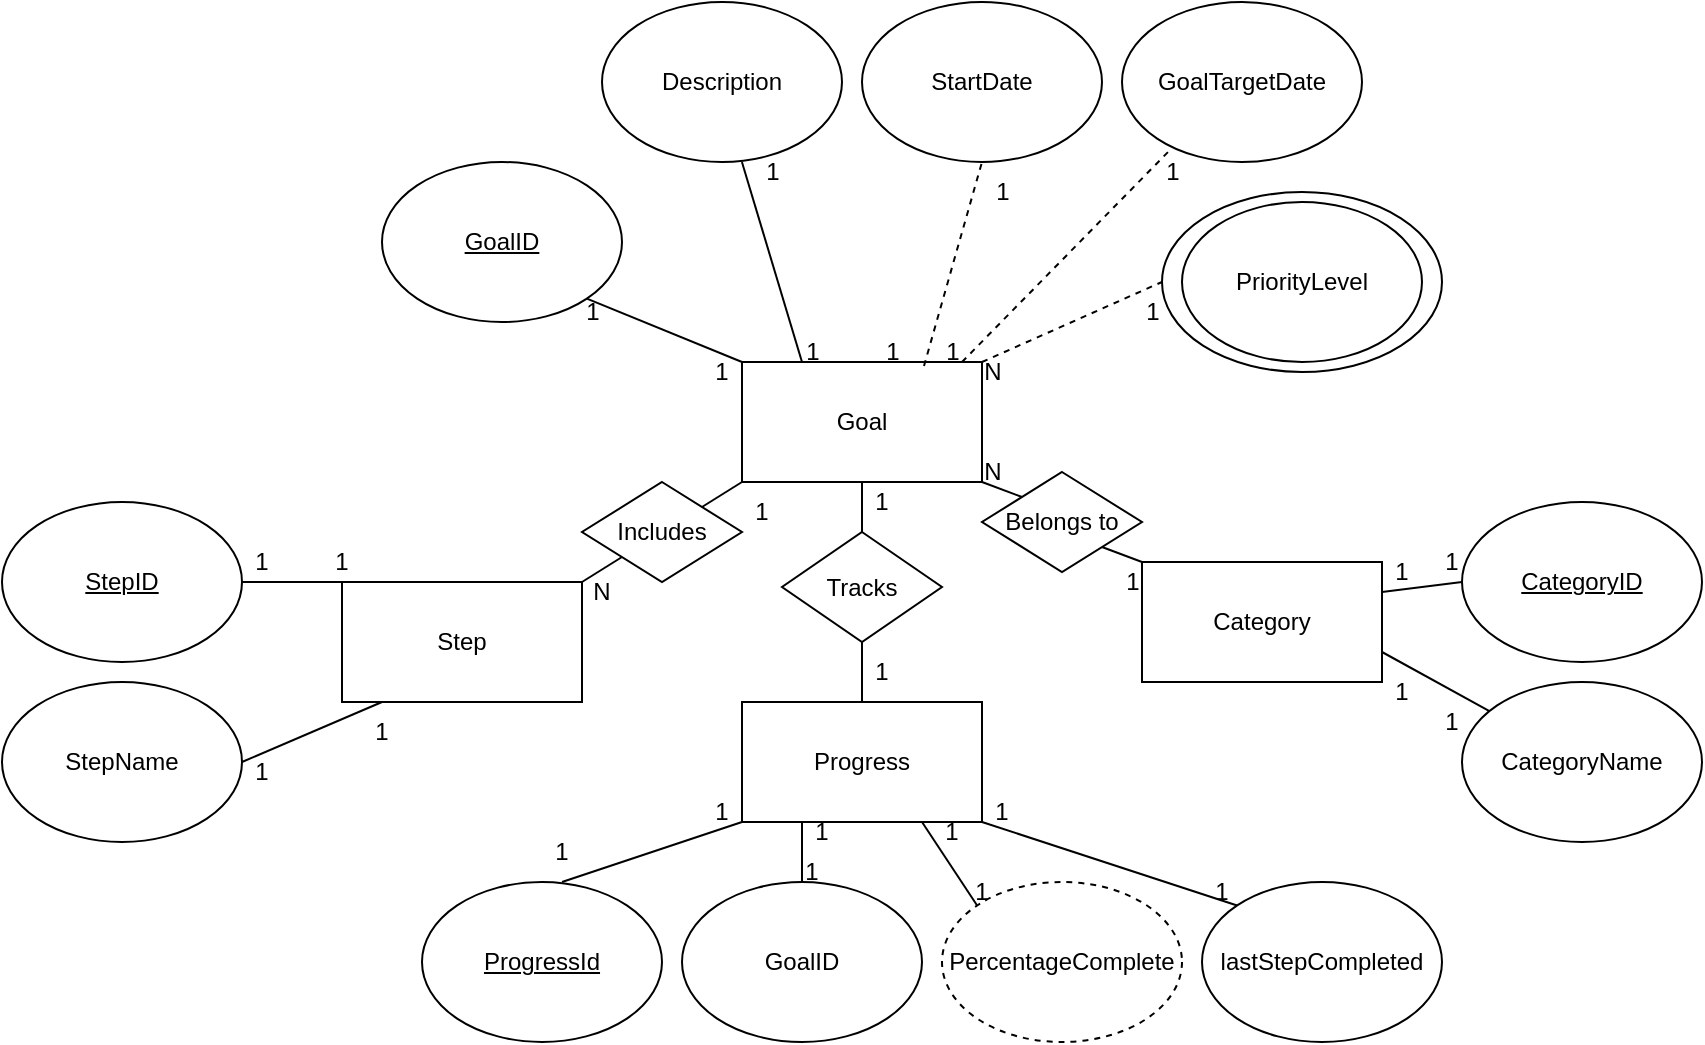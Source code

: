 <?xml version="1.0" encoding="UTF-8"?>
<mxfile version="26.0.10">
  <diagram name="Page-1" id="1hPKoIEHKcbGvI_iwwUf">
    <mxGraphModel dx="1804" dy="1656" grid="1" gridSize="10" guides="1" tooltips="1" connect="1" arrows="1" fold="1" page="1" pageScale="1" pageWidth="850" pageHeight="1100" math="0" shadow="0">
      <root>
        <mxCell id="0" />
        <mxCell id="1" parent="0" />
        <mxCell id="p6DwhiF-Mg2G8dND3doh-1" value="Goal" style="rounded=0;whiteSpace=wrap;html=1;" parent="1" vertex="1">
          <mxGeometry x="300" y="100" width="120" height="60" as="geometry" />
        </mxCell>
        <mxCell id="p6DwhiF-Mg2G8dND3doh-2" value="Progress" style="rounded=0;whiteSpace=wrap;html=1;" parent="1" vertex="1">
          <mxGeometry x="300" y="270" width="120" height="60" as="geometry" />
        </mxCell>
        <mxCell id="p6DwhiF-Mg2G8dND3doh-3" value="Step" style="rounded=0;whiteSpace=wrap;html=1;" parent="1" vertex="1">
          <mxGeometry x="100" y="210" width="120" height="60" as="geometry" />
        </mxCell>
        <mxCell id="p6DwhiF-Mg2G8dND3doh-4" value="Category" style="rounded=0;whiteSpace=wrap;html=1;" parent="1" vertex="1">
          <mxGeometry x="500" y="200" width="120" height="60" as="geometry" />
        </mxCell>
        <mxCell id="p6DwhiF-Mg2G8dND3doh-5" value="&lt;u&gt;GoalID&lt;/u&gt;" style="ellipse;whiteSpace=wrap;html=1;" parent="1" vertex="1">
          <mxGeometry x="120" width="120" height="80" as="geometry" />
        </mxCell>
        <mxCell id="p6DwhiF-Mg2G8dND3doh-8" value="Description" style="ellipse;whiteSpace=wrap;html=1;" parent="1" vertex="1">
          <mxGeometry x="230" y="-80" width="120" height="80" as="geometry" />
        </mxCell>
        <mxCell id="p6DwhiF-Mg2G8dND3doh-10" value="" style="endArrow=none;html=1;rounded=0;entryX=1;entryY=1;entryDx=0;entryDy=0;exitX=0;exitY=0;exitDx=0;exitDy=0;" parent="1" source="UJToKRcdWho7xmVPFwm1-57" target="p6DwhiF-Mg2G8dND3doh-1" edge="1">
          <mxGeometry width="50" height="50" relative="1" as="geometry">
            <mxPoint x="400" y="310" as="sourcePoint" />
            <mxPoint x="450" y="260" as="targetPoint" />
          </mxGeometry>
        </mxCell>
        <mxCell id="p6DwhiF-Mg2G8dND3doh-11" value="StartDate" style="ellipse;whiteSpace=wrap;html=1;" parent="1" vertex="1">
          <mxGeometry x="360" y="-80" width="120" height="80" as="geometry" />
        </mxCell>
        <mxCell id="p6DwhiF-Mg2G8dND3doh-12" value="GoalTargetDate" style="ellipse;whiteSpace=wrap;html=1;" parent="1" vertex="1">
          <mxGeometry x="490" y="-80" width="120" height="80" as="geometry" />
        </mxCell>
        <mxCell id="p6DwhiF-Mg2G8dND3doh-13" value="" style="endArrow=none;html=1;rounded=0;entryX=1;entryY=1;entryDx=0;entryDy=0;exitX=0;exitY=0;exitDx=0;exitDy=0;" parent="1" source="p6DwhiF-Mg2G8dND3doh-1" target="p6DwhiF-Mg2G8dND3doh-5" edge="1">
          <mxGeometry width="50" height="50" relative="1" as="geometry">
            <mxPoint x="400" y="190" as="sourcePoint" />
            <mxPoint x="450" y="140" as="targetPoint" />
          </mxGeometry>
        </mxCell>
        <mxCell id="p6DwhiF-Mg2G8dND3doh-14" value="" style="endArrow=none;html=1;rounded=0;entryX=0.583;entryY=1;entryDx=0;entryDy=0;entryPerimeter=0;exitX=0.25;exitY=0;exitDx=0;exitDy=0;" parent="1" source="p6DwhiF-Mg2G8dND3doh-1" target="p6DwhiF-Mg2G8dND3doh-8" edge="1">
          <mxGeometry width="50" height="50" relative="1" as="geometry">
            <mxPoint x="400" y="190" as="sourcePoint" />
            <mxPoint x="450" y="140" as="targetPoint" />
          </mxGeometry>
        </mxCell>
        <mxCell id="p6DwhiF-Mg2G8dND3doh-17" value="1" style="text;html=1;align=center;verticalAlign=middle;resizable=0;points=[];autosize=1;strokeColor=none;fillColor=none;" parent="1" vertex="1">
          <mxGeometry x="480" y="195" width="30" height="30" as="geometry" />
        </mxCell>
        <mxCell id="p6DwhiF-Mg2G8dND3doh-18" value="N" style="text;html=1;align=center;verticalAlign=middle;resizable=0;points=[];autosize=1;strokeColor=none;fillColor=none;" parent="1" vertex="1">
          <mxGeometry x="410" y="140" width="30" height="30" as="geometry" />
        </mxCell>
        <mxCell id="p6DwhiF-Mg2G8dND3doh-19" value="PriorityLevel" style="ellipse;whiteSpace=wrap;html=1;" parent="1" vertex="1">
          <mxGeometry x="520" y="20" width="120" height="80" as="geometry" />
        </mxCell>
        <mxCell id="p6DwhiF-Mg2G8dND3doh-21" value="N" style="text;html=1;align=center;verticalAlign=middle;resizable=0;points=[];autosize=1;strokeColor=none;fillColor=none;" parent="1" vertex="1">
          <mxGeometry x="410" y="90" width="30" height="30" as="geometry" />
        </mxCell>
        <mxCell id="p6DwhiF-Mg2G8dND3doh-22" value="1" style="text;html=1;align=center;verticalAlign=middle;resizable=0;points=[];autosize=1;strokeColor=none;fillColor=none;" parent="1" vertex="1">
          <mxGeometry x="490" y="60" width="30" height="30" as="geometry" />
        </mxCell>
        <mxCell id="p6DwhiF-Mg2G8dND3doh-23" value="1" style="text;html=1;align=center;verticalAlign=middle;resizable=0;points=[];autosize=1;strokeColor=none;fillColor=none;" parent="1" vertex="1">
          <mxGeometry x="390" y="80" width="30" height="30" as="geometry" />
        </mxCell>
        <mxCell id="p6DwhiF-Mg2G8dND3doh-24" value="1" style="text;html=1;align=center;verticalAlign=middle;resizable=0;points=[];autosize=1;strokeColor=none;fillColor=none;" parent="1" vertex="1">
          <mxGeometry x="500" y="-10" width="30" height="30" as="geometry" />
        </mxCell>
        <mxCell id="p6DwhiF-Mg2G8dND3doh-25" value="1" style="text;html=1;align=center;verticalAlign=middle;resizable=0;points=[];autosize=1;strokeColor=none;fillColor=none;" parent="1" vertex="1">
          <mxGeometry x="300" y="-10" width="30" height="30" as="geometry" />
        </mxCell>
        <mxCell id="p6DwhiF-Mg2G8dND3doh-26" value="1" style="text;html=1;align=center;verticalAlign=middle;resizable=0;points=[];autosize=1;strokeColor=none;fillColor=none;" parent="1" vertex="1">
          <mxGeometry x="415" width="30" height="30" as="geometry" />
        </mxCell>
        <mxCell id="p6DwhiF-Mg2G8dND3doh-27" value="1" style="text;html=1;align=center;verticalAlign=middle;resizable=0;points=[];autosize=1;strokeColor=none;fillColor=none;" parent="1" vertex="1">
          <mxGeometry x="360" y="80" width="30" height="30" as="geometry" />
        </mxCell>
        <mxCell id="p6DwhiF-Mg2G8dND3doh-28" value="1" style="text;html=1;align=center;verticalAlign=middle;resizable=0;points=[];autosize=1;strokeColor=none;fillColor=none;" parent="1" vertex="1">
          <mxGeometry x="320" y="80" width="30" height="30" as="geometry" />
        </mxCell>
        <mxCell id="p6DwhiF-Mg2G8dND3doh-30" value="1" style="text;html=1;align=center;verticalAlign=middle;resizable=0;points=[];autosize=1;strokeColor=none;fillColor=none;" parent="1" vertex="1">
          <mxGeometry x="210" y="60" width="30" height="30" as="geometry" />
        </mxCell>
        <mxCell id="UJToKRcdWho7xmVPFwm1-2" value="" style="endArrow=none;dashed=1;html=1;rounded=0;entryX=0.467;entryY=0.133;entryDx=0;entryDy=0;entryPerimeter=0;" edge="1" parent="1" target="p6DwhiF-Mg2G8dND3doh-24">
          <mxGeometry width="50" height="50" relative="1" as="geometry">
            <mxPoint x="410" y="100" as="sourcePoint" />
            <mxPoint x="460" y="50" as="targetPoint" />
          </mxGeometry>
        </mxCell>
        <mxCell id="UJToKRcdWho7xmVPFwm1-3" value="" style="endArrow=none;dashed=1;html=1;rounded=0;exitX=1.033;exitY=0.733;exitDx=0;exitDy=0;exitPerimeter=0;" edge="1" parent="1" source="p6DwhiF-Mg2G8dND3doh-27">
          <mxGeometry width="50" height="50" relative="1" as="geometry">
            <mxPoint x="380" y="100" as="sourcePoint" />
            <mxPoint x="420" as="targetPoint" />
          </mxGeometry>
        </mxCell>
        <mxCell id="UJToKRcdWho7xmVPFwm1-4" value="" style="endArrow=none;dashed=1;html=1;rounded=0;entryX=0;entryY=0.5;entryDx=0;entryDy=0;" edge="1" parent="1" target="UJToKRcdWho7xmVPFwm1-51">
          <mxGeometry width="50" height="50" relative="1" as="geometry">
            <mxPoint x="420" y="100" as="sourcePoint" />
            <mxPoint x="470" y="50" as="targetPoint" />
          </mxGeometry>
        </mxCell>
        <mxCell id="UJToKRcdWho7xmVPFwm1-7" value="&lt;u&gt;CategoryID&lt;/u&gt;" style="ellipse;whiteSpace=wrap;html=1;" vertex="1" parent="1">
          <mxGeometry x="660" y="170" width="120" height="80" as="geometry" />
        </mxCell>
        <mxCell id="UJToKRcdWho7xmVPFwm1-8" value="CategoryName" style="ellipse;whiteSpace=wrap;html=1;" vertex="1" parent="1">
          <mxGeometry x="660" y="260" width="120" height="80" as="geometry" />
        </mxCell>
        <mxCell id="UJToKRcdWho7xmVPFwm1-9" value="" style="endArrow=none;html=1;rounded=0;entryX=0;entryY=0.5;entryDx=0;entryDy=0;exitX=1;exitY=0.25;exitDx=0;exitDy=0;" edge="1" parent="1" source="p6DwhiF-Mg2G8dND3doh-4" target="UJToKRcdWho7xmVPFwm1-7">
          <mxGeometry width="50" height="50" relative="1" as="geometry">
            <mxPoint x="400" y="190" as="sourcePoint" />
            <mxPoint x="450" y="140" as="targetPoint" />
          </mxGeometry>
        </mxCell>
        <mxCell id="UJToKRcdWho7xmVPFwm1-10" value="" style="endArrow=none;html=1;rounded=0;exitX=1;exitY=0.75;exitDx=0;exitDy=0;" edge="1" parent="1" source="p6DwhiF-Mg2G8dND3doh-4" target="UJToKRcdWho7xmVPFwm1-8">
          <mxGeometry width="50" height="50" relative="1" as="geometry">
            <mxPoint x="400" y="190" as="sourcePoint" />
            <mxPoint x="450" y="140" as="targetPoint" />
          </mxGeometry>
        </mxCell>
        <mxCell id="UJToKRcdWho7xmVPFwm1-11" value="1" style="text;html=1;align=center;verticalAlign=middle;whiteSpace=wrap;rounded=0;" vertex="1" parent="1">
          <mxGeometry x="630" y="190" width="50" height="20" as="geometry" />
        </mxCell>
        <mxCell id="UJToKRcdWho7xmVPFwm1-14" value="1" style="text;html=1;align=center;verticalAlign=middle;whiteSpace=wrap;rounded=0;" vertex="1" parent="1">
          <mxGeometry x="630" y="270" width="50" height="20" as="geometry" />
        </mxCell>
        <mxCell id="UJToKRcdWho7xmVPFwm1-15" value="1" style="text;html=1;align=center;verticalAlign=middle;whiteSpace=wrap;rounded=0;" vertex="1" parent="1">
          <mxGeometry x="260" y="90" width="60" height="30" as="geometry" />
        </mxCell>
        <mxCell id="UJToKRcdWho7xmVPFwm1-16" value="" style="endArrow=none;html=1;rounded=0;entryX=0;entryY=1;entryDx=0;entryDy=0;" edge="1" parent="1" source="UJToKRcdWho7xmVPFwm1-55" target="p6DwhiF-Mg2G8dND3doh-1">
          <mxGeometry width="50" height="50" relative="1" as="geometry">
            <mxPoint x="240" y="210" as="sourcePoint" />
            <mxPoint x="290" y="160" as="targetPoint" />
          </mxGeometry>
        </mxCell>
        <mxCell id="UJToKRcdWho7xmVPFwm1-19" value="1" style="text;html=1;align=center;verticalAlign=middle;whiteSpace=wrap;rounded=0;" vertex="1" parent="1">
          <mxGeometry x="280" y="160" width="60" height="30" as="geometry" />
        </mxCell>
        <mxCell id="UJToKRcdWho7xmVPFwm1-20" value="N" style="text;html=1;align=center;verticalAlign=middle;whiteSpace=wrap;rounded=0;" vertex="1" parent="1">
          <mxGeometry x="200" y="200" width="60" height="30" as="geometry" />
        </mxCell>
        <mxCell id="UJToKRcdWho7xmVPFwm1-21" value="&lt;u&gt;StepID&lt;/u&gt;" style="ellipse;whiteSpace=wrap;html=1;" vertex="1" parent="1">
          <mxGeometry x="-70" y="170" width="120" height="80" as="geometry" />
        </mxCell>
        <mxCell id="UJToKRcdWho7xmVPFwm1-22" value="StepName" style="ellipse;whiteSpace=wrap;html=1;" vertex="1" parent="1">
          <mxGeometry x="-70" y="260" width="120" height="80" as="geometry" />
        </mxCell>
        <mxCell id="UJToKRcdWho7xmVPFwm1-23" value="" style="endArrow=none;html=1;rounded=0;exitX=1;exitY=0.5;exitDx=0;exitDy=0;" edge="1" parent="1" source="UJToKRcdWho7xmVPFwm1-21">
          <mxGeometry width="50" height="50" relative="1" as="geometry">
            <mxPoint x="70" y="260" as="sourcePoint" />
            <mxPoint x="120" y="210" as="targetPoint" />
          </mxGeometry>
        </mxCell>
        <mxCell id="UJToKRcdWho7xmVPFwm1-24" value="" style="endArrow=none;html=1;rounded=0;exitX=1;exitY=0.5;exitDx=0;exitDy=0;" edge="1" parent="1" source="UJToKRcdWho7xmVPFwm1-22">
          <mxGeometry width="50" height="50" relative="1" as="geometry">
            <mxPoint x="70" y="320" as="sourcePoint" />
            <mxPoint x="120" y="270" as="targetPoint" />
          </mxGeometry>
        </mxCell>
        <mxCell id="UJToKRcdWho7xmVPFwm1-25" value="1" style="text;html=1;align=center;verticalAlign=middle;whiteSpace=wrap;rounded=0;" vertex="1" parent="1">
          <mxGeometry x="30" y="185" width="60" height="30" as="geometry" />
        </mxCell>
        <mxCell id="UJToKRcdWho7xmVPFwm1-26" value="1" style="text;html=1;align=center;verticalAlign=middle;whiteSpace=wrap;rounded=0;" vertex="1" parent="1">
          <mxGeometry x="70" y="185" width="60" height="30" as="geometry" />
        </mxCell>
        <mxCell id="UJToKRcdWho7xmVPFwm1-28" value="1" style="text;html=1;align=center;verticalAlign=middle;whiteSpace=wrap;rounded=0;" vertex="1" parent="1">
          <mxGeometry x="90" y="270" width="60" height="30" as="geometry" />
        </mxCell>
        <mxCell id="UJToKRcdWho7xmVPFwm1-30" value="1" style="text;html=1;align=center;verticalAlign=middle;whiteSpace=wrap;rounded=0;" vertex="1" parent="1">
          <mxGeometry x="30" y="290" width="60" height="30" as="geometry" />
        </mxCell>
        <mxCell id="UJToKRcdWho7xmVPFwm1-31" value="" style="endArrow=none;html=1;rounded=0;exitX=0.5;exitY=0;exitDx=0;exitDy=0;" edge="1" parent="1" source="UJToKRcdWho7xmVPFwm1-53">
          <mxGeometry width="50" height="50" relative="1" as="geometry">
            <mxPoint x="360" y="270" as="sourcePoint" />
            <mxPoint x="360" y="160" as="targetPoint" />
          </mxGeometry>
        </mxCell>
        <mxCell id="UJToKRcdWho7xmVPFwm1-32" value="1" style="text;html=1;align=center;verticalAlign=middle;whiteSpace=wrap;rounded=0;" vertex="1" parent="1">
          <mxGeometry x="340" y="155" width="60" height="30" as="geometry" />
        </mxCell>
        <mxCell id="UJToKRcdWho7xmVPFwm1-34" value="1" style="text;html=1;align=center;verticalAlign=middle;whiteSpace=wrap;rounded=0;" vertex="1" parent="1">
          <mxGeometry x="340" y="240" width="60" height="30" as="geometry" />
        </mxCell>
        <mxCell id="UJToKRcdWho7xmVPFwm1-35" value="&lt;u&gt;ProgressId&lt;/u&gt;" style="ellipse;whiteSpace=wrap;html=1;" vertex="1" parent="1">
          <mxGeometry x="140" y="360" width="120" height="80" as="geometry" />
        </mxCell>
        <mxCell id="UJToKRcdWho7xmVPFwm1-36" value="PercentageComplete" style="ellipse;whiteSpace=wrap;html=1;dashed=1;" vertex="1" parent="1">
          <mxGeometry x="400" y="360" width="120" height="80" as="geometry" />
        </mxCell>
        <mxCell id="UJToKRcdWho7xmVPFwm1-37" value="GoalID" style="ellipse;whiteSpace=wrap;html=1;" vertex="1" parent="1">
          <mxGeometry x="270" y="360" width="120" height="80" as="geometry" />
        </mxCell>
        <mxCell id="UJToKRcdWho7xmVPFwm1-38" value="lastStepCompleted" style="ellipse;whiteSpace=wrap;html=1;" vertex="1" parent="1">
          <mxGeometry x="530" y="360" width="120" height="80" as="geometry" />
        </mxCell>
        <mxCell id="UJToKRcdWho7xmVPFwm1-39" value="" style="endArrow=none;html=1;rounded=0;entryX=0;entryY=1;entryDx=0;entryDy=0;" edge="1" parent="1" target="p6DwhiF-Mg2G8dND3doh-2">
          <mxGeometry width="50" height="50" relative="1" as="geometry">
            <mxPoint x="210" y="360" as="sourcePoint" />
            <mxPoint x="290" y="330" as="targetPoint" />
          </mxGeometry>
        </mxCell>
        <mxCell id="UJToKRcdWho7xmVPFwm1-40" value="1" style="text;html=1;align=center;verticalAlign=middle;whiteSpace=wrap;rounded=0;" vertex="1" parent="1">
          <mxGeometry x="180" y="330" width="60" height="30" as="geometry" />
        </mxCell>
        <mxCell id="UJToKRcdWho7xmVPFwm1-41" value="1" style="text;html=1;align=center;verticalAlign=middle;whiteSpace=wrap;rounded=0;" vertex="1" parent="1">
          <mxGeometry x="260" y="310" width="60" height="30" as="geometry" />
        </mxCell>
        <mxCell id="UJToKRcdWho7xmVPFwm1-42" value="" style="endArrow=none;html=1;rounded=0;exitX=0.5;exitY=0;exitDx=0;exitDy=0;entryX=0.25;entryY=1;entryDx=0;entryDy=0;" edge="1" parent="1" source="UJToKRcdWho7xmVPFwm1-37" target="p6DwhiF-Mg2G8dND3doh-2">
          <mxGeometry width="50" height="50" relative="1" as="geometry">
            <mxPoint x="270" y="380" as="sourcePoint" />
            <mxPoint x="320" y="330" as="targetPoint" />
          </mxGeometry>
        </mxCell>
        <mxCell id="UJToKRcdWho7xmVPFwm1-43" value="" style="endArrow=none;html=1;rounded=0;entryX=0;entryY=0;entryDx=0;entryDy=0;exitX=0.75;exitY=1;exitDx=0;exitDy=0;" edge="1" parent="1" source="p6DwhiF-Mg2G8dND3doh-2" target="UJToKRcdWho7xmVPFwm1-36">
          <mxGeometry width="50" height="50" relative="1" as="geometry">
            <mxPoint x="400" y="280" as="sourcePoint" />
            <mxPoint x="450" y="230" as="targetPoint" />
          </mxGeometry>
        </mxCell>
        <mxCell id="UJToKRcdWho7xmVPFwm1-44" value="" style="endArrow=none;html=1;rounded=0;exitX=1;exitY=1;exitDx=0;exitDy=0;entryX=0;entryY=0;entryDx=0;entryDy=0;" edge="1" parent="1" source="p6DwhiF-Mg2G8dND3doh-2" target="UJToKRcdWho7xmVPFwm1-38">
          <mxGeometry width="50" height="50" relative="1" as="geometry">
            <mxPoint x="400" y="280" as="sourcePoint" />
            <mxPoint x="450" y="230" as="targetPoint" />
          </mxGeometry>
        </mxCell>
        <mxCell id="UJToKRcdWho7xmVPFwm1-45" value="1" style="text;html=1;align=center;verticalAlign=middle;whiteSpace=wrap;rounded=0;" vertex="1" parent="1">
          <mxGeometry x="400" y="310" width="60" height="30" as="geometry" />
        </mxCell>
        <mxCell id="UJToKRcdWho7xmVPFwm1-46" value="1" style="text;html=1;align=center;verticalAlign=middle;whiteSpace=wrap;rounded=0;" vertex="1" parent="1">
          <mxGeometry x="510" y="350" width="60" height="30" as="geometry" />
        </mxCell>
        <mxCell id="UJToKRcdWho7xmVPFwm1-47" value="1" style="text;html=1;align=center;verticalAlign=middle;whiteSpace=wrap;rounded=0;" vertex="1" parent="1">
          <mxGeometry x="310" y="320" width="60" height="30" as="geometry" />
        </mxCell>
        <mxCell id="UJToKRcdWho7xmVPFwm1-48" value="1" style="text;html=1;align=center;verticalAlign=middle;whiteSpace=wrap;rounded=0;" vertex="1" parent="1">
          <mxGeometry x="305" y="340" width="60" height="30" as="geometry" />
        </mxCell>
        <mxCell id="UJToKRcdWho7xmVPFwm1-49" value="1" style="text;html=1;align=center;verticalAlign=middle;whiteSpace=wrap;rounded=0;" vertex="1" parent="1">
          <mxGeometry x="375" y="320" width="60" height="30" as="geometry" />
        </mxCell>
        <mxCell id="UJToKRcdWho7xmVPFwm1-50" value="1" style="text;html=1;align=center;verticalAlign=middle;whiteSpace=wrap;rounded=0;" vertex="1" parent="1">
          <mxGeometry x="390" y="350" width="60" height="30" as="geometry" />
        </mxCell>
        <mxCell id="UJToKRcdWho7xmVPFwm1-51" value="" style="ellipse;whiteSpace=wrap;html=1;fillColor=none;" vertex="1" parent="1">
          <mxGeometry x="510" y="15" width="140" height="90" as="geometry" />
        </mxCell>
        <mxCell id="UJToKRcdWho7xmVPFwm1-54" value="" style="endArrow=none;html=1;rounded=0;exitX=0.5;exitY=0;exitDx=0;exitDy=0;" edge="1" parent="1" source="p6DwhiF-Mg2G8dND3doh-2" target="UJToKRcdWho7xmVPFwm1-53">
          <mxGeometry width="50" height="50" relative="1" as="geometry">
            <mxPoint x="360" y="270" as="sourcePoint" />
            <mxPoint x="360" y="160" as="targetPoint" />
          </mxGeometry>
        </mxCell>
        <mxCell id="UJToKRcdWho7xmVPFwm1-53" value="Tracks" style="rhombus;whiteSpace=wrap;html=1;" vertex="1" parent="1">
          <mxGeometry x="320" y="185" width="80" height="55" as="geometry" />
        </mxCell>
        <mxCell id="UJToKRcdWho7xmVPFwm1-56" value="" style="endArrow=none;html=1;rounded=0;entryX=0;entryY=1;entryDx=0;entryDy=0;exitX=1;exitY=0;exitDx=0;exitDy=0;" edge="1" parent="1" source="p6DwhiF-Mg2G8dND3doh-3" target="UJToKRcdWho7xmVPFwm1-55">
          <mxGeometry width="50" height="50" relative="1" as="geometry">
            <mxPoint x="240" y="210" as="sourcePoint" />
            <mxPoint x="300" y="160" as="targetPoint" />
          </mxGeometry>
        </mxCell>
        <mxCell id="UJToKRcdWho7xmVPFwm1-55" value="Includes" style="rhombus;whiteSpace=wrap;html=1;" vertex="1" parent="1">
          <mxGeometry x="220" y="160" width="80" height="50" as="geometry" />
        </mxCell>
        <mxCell id="UJToKRcdWho7xmVPFwm1-58" value="" style="endArrow=none;html=1;rounded=0;entryX=1;entryY=1;entryDx=0;entryDy=0;exitX=0;exitY=0;exitDx=0;exitDy=0;" edge="1" parent="1" source="p6DwhiF-Mg2G8dND3doh-4" target="UJToKRcdWho7xmVPFwm1-57">
          <mxGeometry width="50" height="50" relative="1" as="geometry">
            <mxPoint x="480" y="210" as="sourcePoint" />
            <mxPoint x="420" y="160" as="targetPoint" />
          </mxGeometry>
        </mxCell>
        <mxCell id="UJToKRcdWho7xmVPFwm1-57" value="Belongs to" style="rhombus;whiteSpace=wrap;html=1;" vertex="1" parent="1">
          <mxGeometry x="420" y="155" width="80" height="50" as="geometry" />
        </mxCell>
        <mxCell id="UJToKRcdWho7xmVPFwm1-60" value="1" style="text;html=1;align=center;verticalAlign=middle;whiteSpace=wrap;rounded=0;" vertex="1" parent="1">
          <mxGeometry x="600" y="190" width="60" height="30" as="geometry" />
        </mxCell>
        <mxCell id="UJToKRcdWho7xmVPFwm1-61" value="1" style="text;html=1;align=center;verticalAlign=middle;whiteSpace=wrap;rounded=0;" vertex="1" parent="1">
          <mxGeometry x="600" y="250" width="60" height="30" as="geometry" />
        </mxCell>
      </root>
    </mxGraphModel>
  </diagram>
</mxfile>
